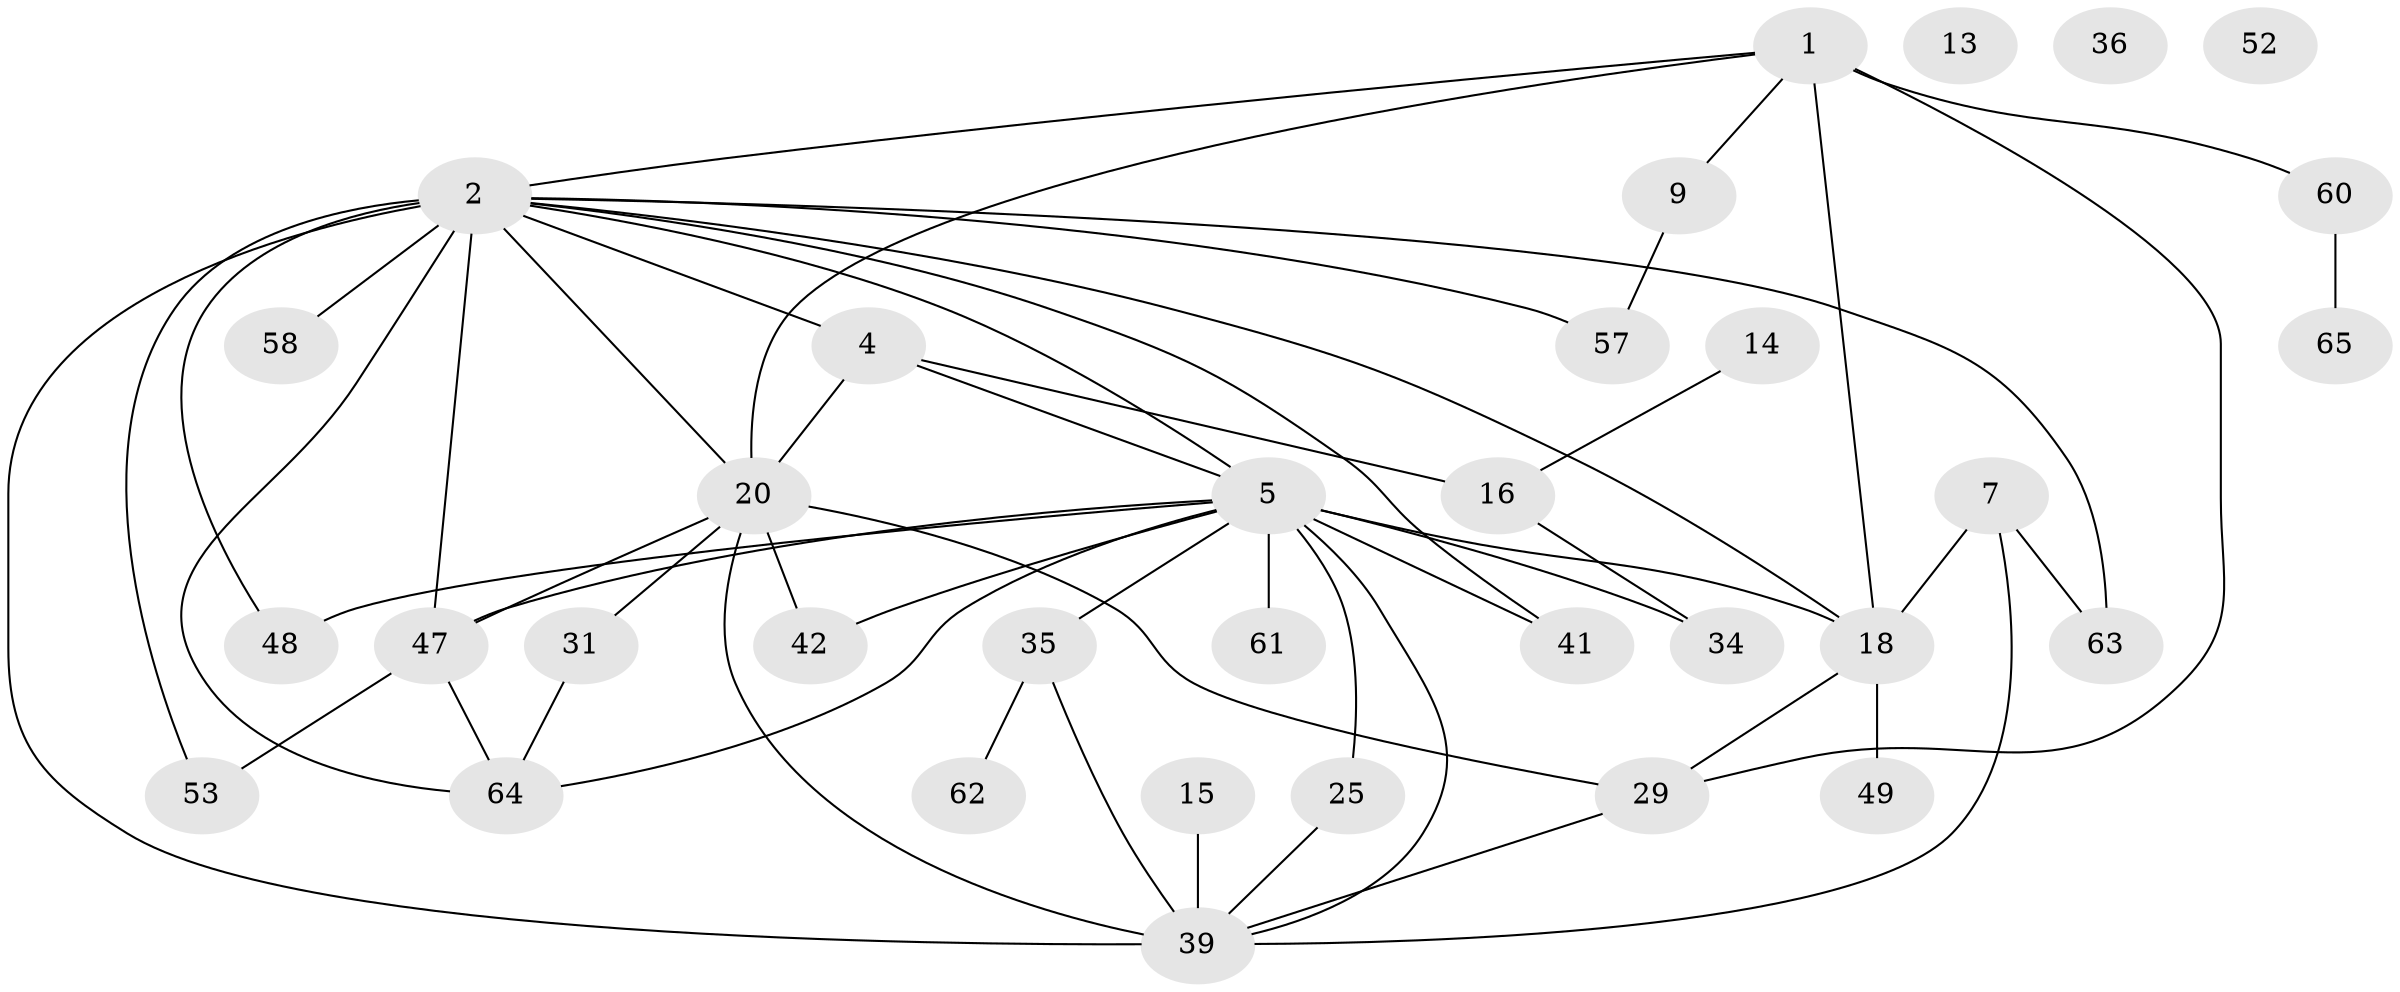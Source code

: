 // original degree distribution, {1: 0.1323529411764706, 3: 0.19117647058823528, 5: 0.07352941176470588, 4: 0.1323529411764706, 6: 0.11764705882352941, 2: 0.27941176470588236, 0: 0.04411764705882353, 8: 0.014705882352941176, 7: 0.014705882352941176}
// Generated by graph-tools (version 1.1) at 2025/13/03/09/25 04:13:10]
// undirected, 34 vertices, 55 edges
graph export_dot {
graph [start="1"]
  node [color=gray90,style=filled];
  1 [super="+40"];
  2 [super="+37+10+3"];
  4 [super="+11+6+28"];
  5 [super="+8+19+26"];
  7 [super="+12"];
  9;
  13;
  14;
  15;
  16;
  18 [super="+22+66+23+38"];
  20 [super="+24"];
  25 [super="+46"];
  29 [super="+56"];
  31;
  34;
  35;
  36;
  39 [super="+50+55"];
  41;
  42;
  47;
  48;
  49;
  52;
  53;
  57;
  58;
  60;
  61;
  62;
  63;
  64;
  65;
  1 -- 9;
  1 -- 60;
  1 -- 29;
  1 -- 20;
  1 -- 18;
  1 -- 2;
  2 -- 64;
  2 -- 4;
  2 -- 5 [weight=2];
  2 -- 41;
  2 -- 47;
  2 -- 48;
  2 -- 20;
  2 -- 53;
  2 -- 58;
  2 -- 18;
  2 -- 57;
  2 -- 63;
  2 -- 39 [weight=5];
  4 -- 16;
  4 -- 20 [weight=2];
  4 -- 5;
  5 -- 64;
  5 -- 34;
  5 -- 35;
  5 -- 41;
  5 -- 47;
  5 -- 48;
  5 -- 18 [weight=2];
  5 -- 61 [weight=2];
  5 -- 25;
  5 -- 42;
  5 -- 39 [weight=4];
  7 -- 63;
  7 -- 39;
  7 -- 18;
  9 -- 57;
  14 -- 16;
  15 -- 39;
  16 -- 34;
  18 -- 49 [weight=2];
  18 -- 29;
  20 -- 29;
  20 -- 42;
  20 -- 31;
  20 -- 47;
  20 -- 39;
  25 -- 39;
  29 -- 39;
  31 -- 64;
  35 -- 39;
  35 -- 62;
  47 -- 53;
  47 -- 64;
  60 -- 65;
}
